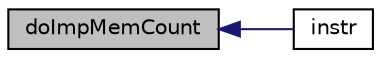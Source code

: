 digraph G
{
  edge [fontname="Helvetica",fontsize="10",labelfontname="Helvetica",labelfontsize="10"];
  node [fontname="Helvetica",fontsize="10",shape=record];
  rankdir=LR;
  Node1 [label="doImpMemCount",height=0.2,width=0.4,color="black", fillcolor="grey75", style="filled" fontcolor="black"];
  Node1 -> Node2 [dir=back,color="midnightblue",fontsize="10",style="solid",fontname="Helvetica"];
  Node2 [label="instr",height=0.2,width=0.4,color="black", fillcolor="white", style="filled",URL="$uop__gen_8cpp.html#adb2db14a73cb9e821f3b42ee61403c82"];
}
